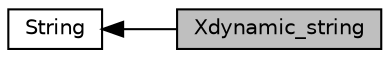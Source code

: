 digraph "Xdynamic_string"
{
  edge [fontname="Helvetica",fontsize="10",labelfontname="Helvetica",labelfontsize="10"];
  node [fontname="Helvetica",fontsize="10",shape=record];
  rankdir=LR;
  Node0 [label="Xdynamic_string",height=0.2,width=0.4,color="black", fillcolor="grey75", style="filled", fontcolor="black"];
  Node1 [label="String",height=0.2,width=0.4,color="black", fillcolor="white", style="filled",URL="$group__string.html"];
  Node1->Node0 [shape=plaintext, dir="back", style="solid"];
}
